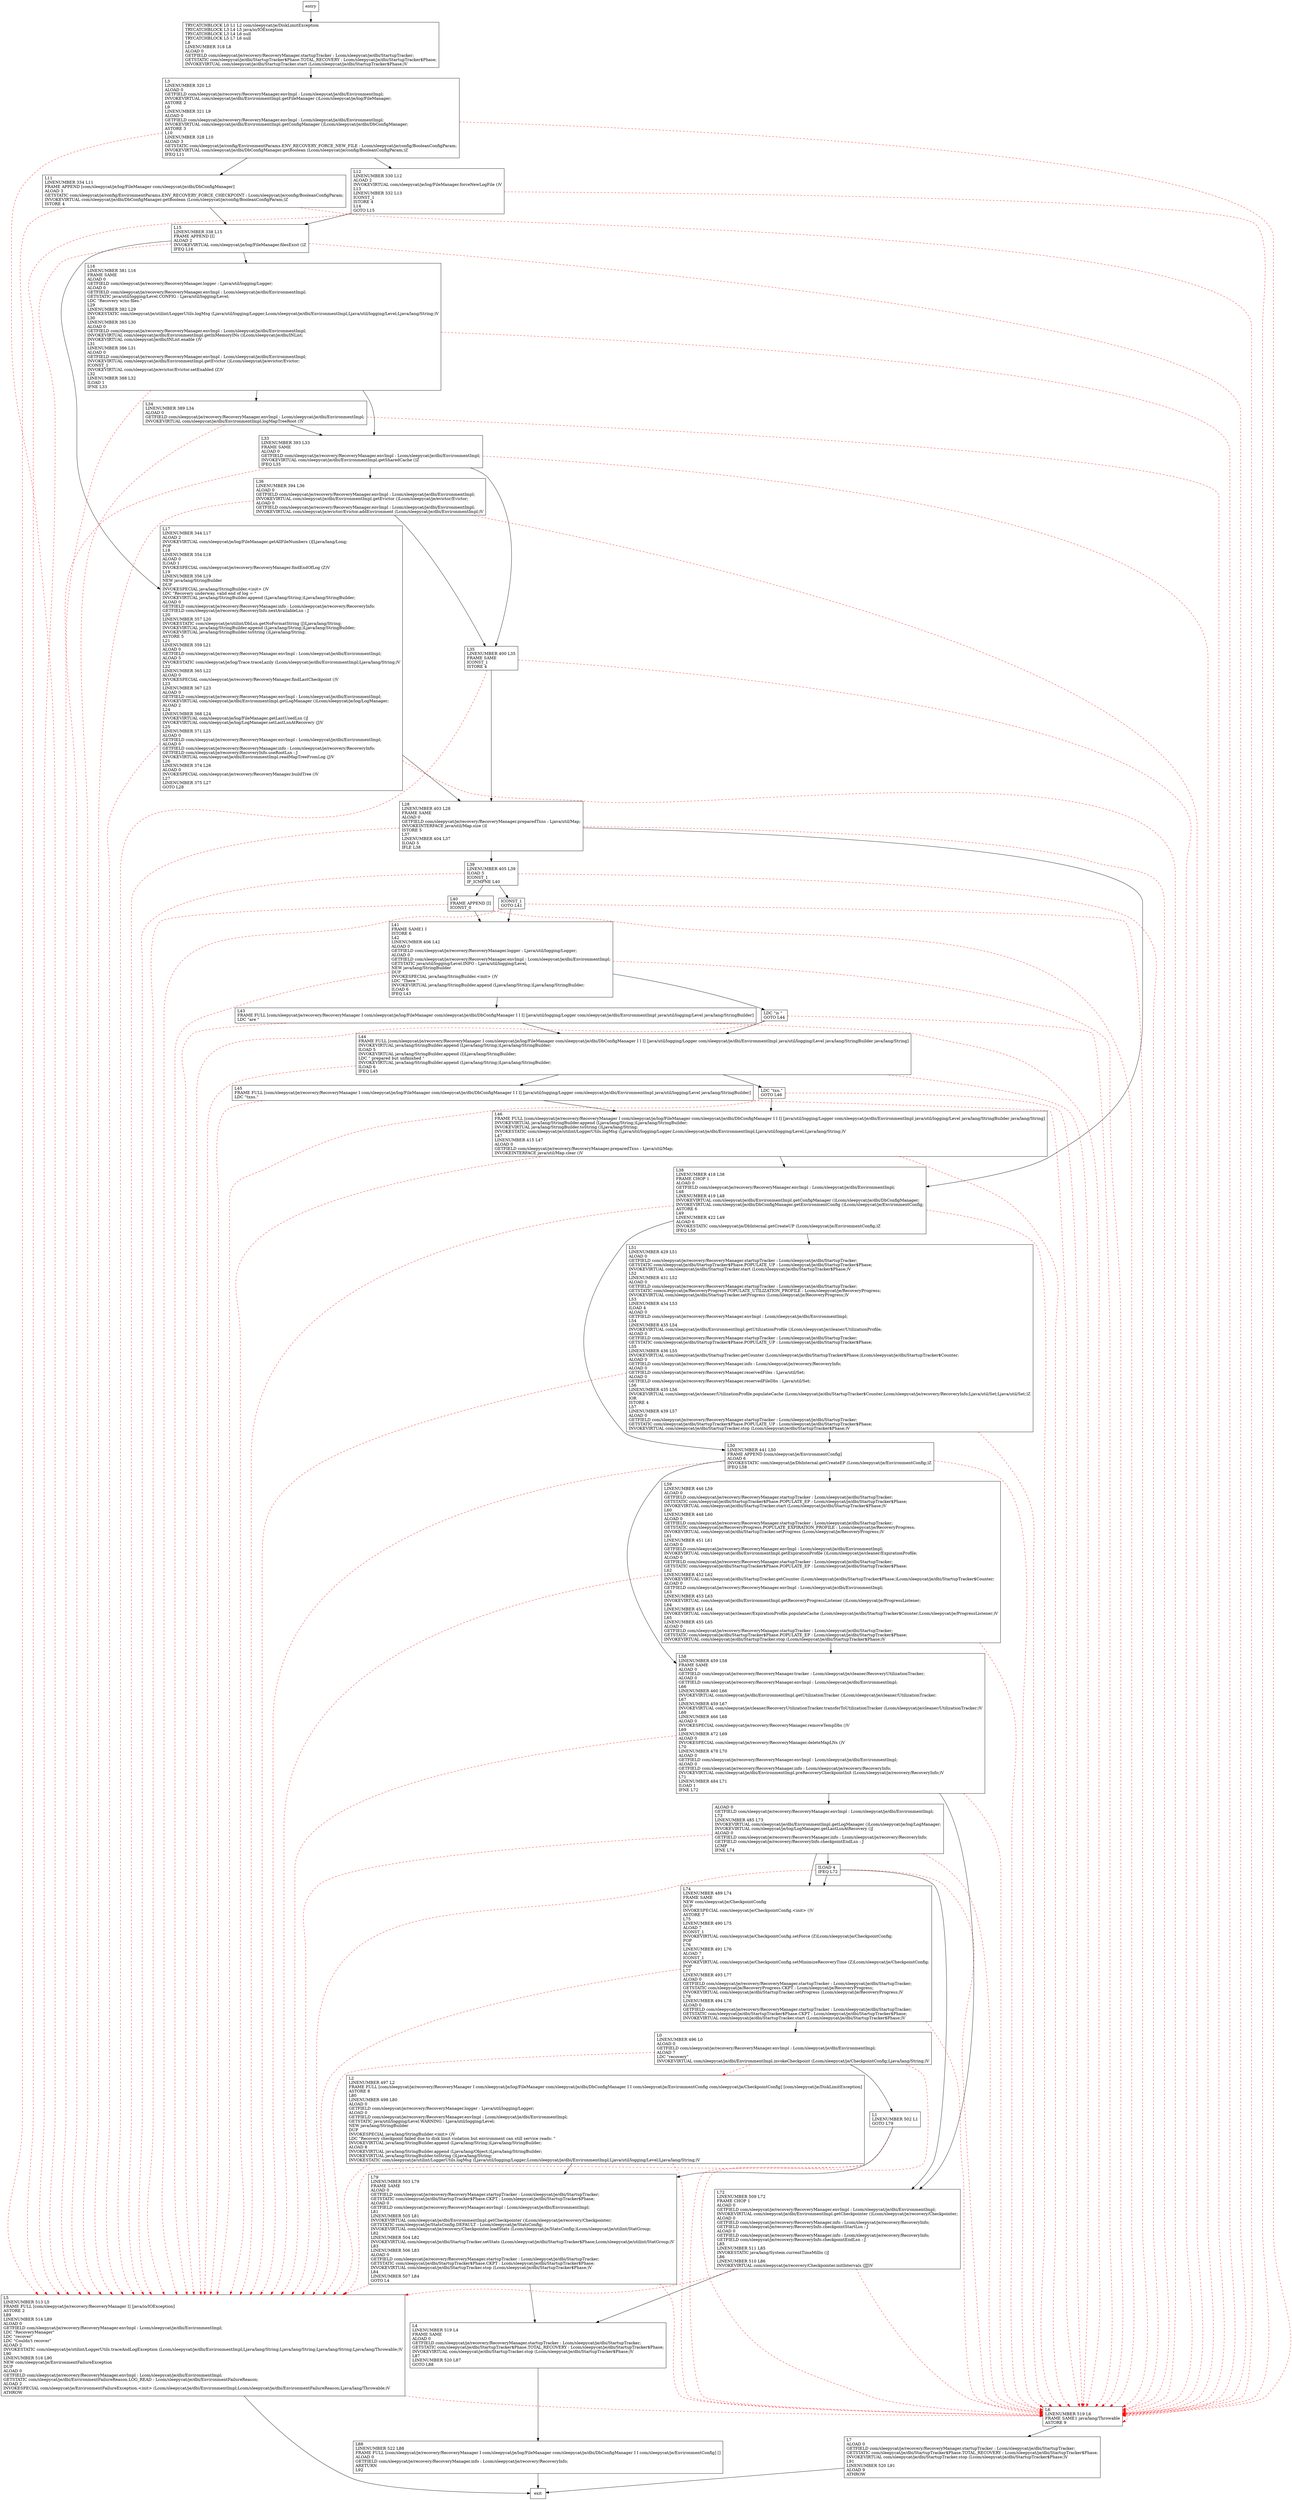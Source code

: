 digraph recover {
node [shape=record];
895067629 [label="L4\lLINENUMBER 519 L4\lFRAME SAME\lALOAD 0\lGETFIELD com/sleepycat/je/recovery/RecoveryManager.startupTracker : Lcom/sleepycat/je/dbi/StartupTracker;\lGETSTATIC com/sleepycat/je/dbi/StartupTracker$Phase.TOTAL_RECOVERY : Lcom/sleepycat/je/dbi/StartupTracker$Phase;\lINVOKEVIRTUAL com/sleepycat/je/dbi/StartupTracker.stop (Lcom/sleepycat/je/dbi/StartupTracker$Phase;)V\lL87\lLINENUMBER 520 L87\lGOTO L88\l"];
237822108 [label="L12\lLINENUMBER 330 L12\lALOAD 2\lINVOKEVIRTUAL com/sleepycat/je/log/FileManager.forceNewLogFile ()V\lL13\lLINENUMBER 332 L13\lICONST_1\lISTORE 4\lL14\lGOTO L15\l"];
680824177 [label="L34\lLINENUMBER 389 L34\lALOAD 0\lGETFIELD com/sleepycat/je/recovery/RecoveryManager.envImpl : Lcom/sleepycat/je/dbi/EnvironmentImpl;\lINVOKEVIRTUAL com/sleepycat/je/dbi/EnvironmentImpl.logMapTreeRoot ()V\l"];
1159506095 [label="L5\lLINENUMBER 513 L5\lFRAME FULL [com/sleepycat/je/recovery/RecoveryManager I] [java/io/IOException]\lASTORE 2\lL89\lLINENUMBER 514 L89\lALOAD 0\lGETFIELD com/sleepycat/je/recovery/RecoveryManager.envImpl : Lcom/sleepycat/je/dbi/EnvironmentImpl;\lLDC \"RecoveryManager\"\lLDC \"recover\"\lLDC \"Couldn't recover\"\lALOAD 2\lINVOKESTATIC com/sleepycat/je/utilint/LoggerUtils.traceAndLogException (Lcom/sleepycat/je/dbi/EnvironmentImpl;Ljava/lang/String;Ljava/lang/String;Ljava/lang/String;Ljava/lang/Throwable;)V\lL90\lLINENUMBER 516 L90\lNEW com/sleepycat/je/EnvironmentFailureException\lDUP\lALOAD 0\lGETFIELD com/sleepycat/je/recovery/RecoveryManager.envImpl : Lcom/sleepycat/je/dbi/EnvironmentImpl;\lGETSTATIC com/sleepycat/je/dbi/EnvironmentFailureReason.LOG_READ : Lcom/sleepycat/je/dbi/EnvironmentFailureReason;\lALOAD 2\lINVOKESPECIAL com/sleepycat/je/EnvironmentFailureException.\<init\> (Lcom/sleepycat/je/dbi/EnvironmentImpl;Lcom/sleepycat/je/dbi/EnvironmentFailureReason;Ljava/lang/Throwable;)V\lATHROW\l"];
846561129 [label="L88\lLINENUMBER 522 L88\lFRAME FULL [com/sleepycat/je/recovery/RecoveryManager I com/sleepycat/je/log/FileManager com/sleepycat/je/dbi/DbConfigManager I I com/sleepycat/je/EnvironmentConfig] []\lALOAD 0\lGETFIELD com/sleepycat/je/recovery/RecoveryManager.info : Lcom/sleepycat/je/recovery/RecoveryInfo;\lARETURN\lL92\l"];
1646946400 [label="LDC \"is \"\lGOTO L44\l"];
981566228 [label="L39\lLINENUMBER 405 L39\lILOAD 5\lICONST_1\lIF_ICMPNE L40\l"];
888956945 [label="ILOAD 4\lIFEQ L72\l"];
829831989 [label="L46\lFRAME FULL [com/sleepycat/je/recovery/RecoveryManager I com/sleepycat/je/log/FileManager com/sleepycat/je/dbi/DbConfigManager I I I] [java/util/logging/Logger com/sleepycat/je/dbi/EnvironmentImpl java/util/logging/Level java/lang/StringBuilder java/lang/String]\lINVOKEVIRTUAL java/lang/StringBuilder.append (Ljava/lang/String;)Ljava/lang/StringBuilder;\lINVOKEVIRTUAL java/lang/StringBuilder.toString ()Ljava/lang/String;\lINVOKESTATIC com/sleepycat/je/utilint/LoggerUtils.logMsg (Ljava/util/logging/Logger;Lcom/sleepycat/je/dbi/EnvironmentImpl;Ljava/util/logging/Level;Ljava/lang/String;)V\lL47\lLINENUMBER 415 L47\lALOAD 0\lGETFIELD com/sleepycat/je/recovery/RecoveryManager.preparedTxns : Ljava/util/Map;\lINVOKEINTERFACE java/util/Map.clear ()V\l"];
914429009 [label="L3\lLINENUMBER 320 L3\lALOAD 0\lGETFIELD com/sleepycat/je/recovery/RecoveryManager.envImpl : Lcom/sleepycat/je/dbi/EnvironmentImpl;\lINVOKEVIRTUAL com/sleepycat/je/dbi/EnvironmentImpl.getFileManager ()Lcom/sleepycat/je/log/FileManager;\lASTORE 2\lL9\lLINENUMBER 321 L9\lALOAD 0\lGETFIELD com/sleepycat/je/recovery/RecoveryManager.envImpl : Lcom/sleepycat/je/dbi/EnvironmentImpl;\lINVOKEVIRTUAL com/sleepycat/je/dbi/EnvironmentImpl.getConfigManager ()Lcom/sleepycat/je/dbi/DbConfigManager;\lASTORE 3\lL10\lLINENUMBER 328 L10\lALOAD 3\lGETSTATIC com/sleepycat/je/config/EnvironmentParams.ENV_RECOVERY_FORCE_NEW_FILE : Lcom/sleepycat/je/config/BooleanConfigParam;\lINVOKEVIRTUAL com/sleepycat/je/dbi/DbConfigManager.getBoolean (Lcom/sleepycat/je/config/BooleanConfigParam;)Z\lIFEQ L11\l"];
1642758594 [label="L45\lFRAME FULL [com/sleepycat/je/recovery/RecoveryManager I com/sleepycat/je/log/FileManager com/sleepycat/je/dbi/DbConfigManager I I I] [java/util/logging/Logger com/sleepycat/je/dbi/EnvironmentImpl java/util/logging/Level java/lang/StringBuilder]\lLDC \"txns.\"\l"];
323735589 [label="L44\lFRAME FULL [com/sleepycat/je/recovery/RecoveryManager I com/sleepycat/je/log/FileManager com/sleepycat/je/dbi/DbConfigManager I I I] [java/util/logging/Logger com/sleepycat/je/dbi/EnvironmentImpl java/util/logging/Level java/lang/StringBuilder java/lang/String]\lINVOKEVIRTUAL java/lang/StringBuilder.append (Ljava/lang/String;)Ljava/lang/StringBuilder;\lILOAD 5\lINVOKEVIRTUAL java/lang/StringBuilder.append (I)Ljava/lang/StringBuilder;\lLDC \" prepared but unfinished \"\lINVOKEVIRTUAL java/lang/StringBuilder.append (Ljava/lang/String;)Ljava/lang/StringBuilder;\lILOAD 6\lIFEQ L45\l"];
1457245650 [label="L7\lALOAD 0\lGETFIELD com/sleepycat/je/recovery/RecoveryManager.startupTracker : Lcom/sleepycat/je/dbi/StartupTracker;\lGETSTATIC com/sleepycat/je/dbi/StartupTracker$Phase.TOTAL_RECOVERY : Lcom/sleepycat/je/dbi/StartupTracker$Phase;\lINVOKEVIRTUAL com/sleepycat/je/dbi/StartupTracker.stop (Lcom/sleepycat/je/dbi/StartupTracker$Phase;)V\lL91\lLINENUMBER 520 L91\lALOAD 9\lATHROW\l"];
1489367436 [label="L16\lLINENUMBER 381 L16\lFRAME SAME\lALOAD 0\lGETFIELD com/sleepycat/je/recovery/RecoveryManager.logger : Ljava/util/logging/Logger;\lALOAD 0\lGETFIELD com/sleepycat/je/recovery/RecoveryManager.envImpl : Lcom/sleepycat/je/dbi/EnvironmentImpl;\lGETSTATIC java/util/logging/Level.CONFIG : Ljava/util/logging/Level;\lLDC \"Recovery w/no files.\"\lL29\lLINENUMBER 382 L29\lINVOKESTATIC com/sleepycat/je/utilint/LoggerUtils.logMsg (Ljava/util/logging/Logger;Lcom/sleepycat/je/dbi/EnvironmentImpl;Ljava/util/logging/Level;Ljava/lang/String;)V\lL30\lLINENUMBER 385 L30\lALOAD 0\lGETFIELD com/sleepycat/je/recovery/RecoveryManager.envImpl : Lcom/sleepycat/je/dbi/EnvironmentImpl;\lINVOKEVIRTUAL com/sleepycat/je/dbi/EnvironmentImpl.getInMemoryINs ()Lcom/sleepycat/je/dbi/INList;\lINVOKEVIRTUAL com/sleepycat/je/dbi/INList.enable ()V\lL31\lLINENUMBER 386 L31\lALOAD 0\lGETFIELD com/sleepycat/je/recovery/RecoveryManager.envImpl : Lcom/sleepycat/je/dbi/EnvironmentImpl;\lINVOKEVIRTUAL com/sleepycat/je/dbi/EnvironmentImpl.getEvictor ()Lcom/sleepycat/je/evictor/Evictor;\lICONST_1\lINVOKEVIRTUAL com/sleepycat/je/evictor/Evictor.setEnabled (Z)V\lL32\lLINENUMBER 388 L32\lILOAD 1\lIFNE L33\l"];
992500817 [label="ICONST_1\lGOTO L41\l"];
569470234 [label="L36\lLINENUMBER 394 L36\lALOAD 0\lGETFIELD com/sleepycat/je/recovery/RecoveryManager.envImpl : Lcom/sleepycat/je/dbi/EnvironmentImpl;\lINVOKEVIRTUAL com/sleepycat/je/dbi/EnvironmentImpl.getEvictor ()Lcom/sleepycat/je/evictor/Evictor;\lALOAD 0\lGETFIELD com/sleepycat/je/recovery/RecoveryManager.envImpl : Lcom/sleepycat/je/dbi/EnvironmentImpl;\lINVOKEVIRTUAL com/sleepycat/je/evictor/Evictor.addEnvironment (Lcom/sleepycat/je/dbi/EnvironmentImpl;)V\l"];
218168359 [label="L58\lLINENUMBER 459 L58\lFRAME SAME\lALOAD 0\lGETFIELD com/sleepycat/je/recovery/RecoveryManager.tracker : Lcom/sleepycat/je/cleaner/RecoveryUtilizationTracker;\lALOAD 0\lGETFIELD com/sleepycat/je/recovery/RecoveryManager.envImpl : Lcom/sleepycat/je/dbi/EnvironmentImpl;\lL66\lLINENUMBER 460 L66\lINVOKEVIRTUAL com/sleepycat/je/dbi/EnvironmentImpl.getUtilizationTracker ()Lcom/sleepycat/je/cleaner/UtilizationTracker;\lL67\lLINENUMBER 459 L67\lINVOKEVIRTUAL com/sleepycat/je/cleaner/RecoveryUtilizationTracker.transferToUtilizationTracker (Lcom/sleepycat/je/cleaner/UtilizationTracker;)V\lL68\lLINENUMBER 466 L68\lALOAD 0\lINVOKESPECIAL com/sleepycat/je/recovery/RecoveryManager.removeTempDbs ()V\lL69\lLINENUMBER 472 L69\lALOAD 0\lINVOKESPECIAL com/sleepycat/je/recovery/RecoveryManager.deleteMapLNs ()V\lL70\lLINENUMBER 478 L70\lALOAD 0\lGETFIELD com/sleepycat/je/recovery/RecoveryManager.envImpl : Lcom/sleepycat/je/dbi/EnvironmentImpl;\lALOAD 0\lGETFIELD com/sleepycat/je/recovery/RecoveryManager.info : Lcom/sleepycat/je/recovery/RecoveryInfo;\lINVOKEVIRTUAL com/sleepycat/je/dbi/EnvironmentImpl.preRecoveryCheckpointInit (Lcom/sleepycat/je/recovery/RecoveryInfo;)V\lL71\lLINENUMBER 484 L71\lILOAD 1\lIFNE L72\l"];
682455778 [label="L41\lFRAME SAME1 I\lISTORE 6\lL42\lLINENUMBER 406 L42\lALOAD 0\lGETFIELD com/sleepycat/je/recovery/RecoveryManager.logger : Ljava/util/logging/Logger;\lALOAD 0\lGETFIELD com/sleepycat/je/recovery/RecoveryManager.envImpl : Lcom/sleepycat/je/dbi/EnvironmentImpl;\lGETSTATIC java/util/logging/Level.INFO : Ljava/util/logging/Level;\lNEW java/lang/StringBuilder\lDUP\lINVOKESPECIAL java/lang/StringBuilder.\<init\> ()V\lLDC \"There \"\lINVOKEVIRTUAL java/lang/StringBuilder.append (Ljava/lang/String;)Ljava/lang/StringBuilder;\lILOAD 6\lIFEQ L43\l"];
1567914559 [label="L17\lLINENUMBER 344 L17\lALOAD 2\lINVOKEVIRTUAL com/sleepycat/je/log/FileManager.getAllFileNumbers ()[Ljava/lang/Long;\lPOP\lL18\lLINENUMBER 354 L18\lALOAD 0\lILOAD 1\lINVOKESPECIAL com/sleepycat/je/recovery/RecoveryManager.findEndOfLog (Z)V\lL19\lLINENUMBER 356 L19\lNEW java/lang/StringBuilder\lDUP\lINVOKESPECIAL java/lang/StringBuilder.\<init\> ()V\lLDC \"Recovery underway, valid end of log = \"\lINVOKEVIRTUAL java/lang/StringBuilder.append (Ljava/lang/String;)Ljava/lang/StringBuilder;\lALOAD 0\lGETFIELD com/sleepycat/je/recovery/RecoveryManager.info : Lcom/sleepycat/je/recovery/RecoveryInfo;\lGETFIELD com/sleepycat/je/recovery/RecoveryInfo.nextAvailableLsn : J\lL20\lLINENUMBER 357 L20\lINVOKESTATIC com/sleepycat/je/utilint/DbLsn.getNoFormatString (J)Ljava/lang/String;\lINVOKEVIRTUAL java/lang/StringBuilder.append (Ljava/lang/String;)Ljava/lang/StringBuilder;\lINVOKEVIRTUAL java/lang/StringBuilder.toString ()Ljava/lang/String;\lASTORE 5\lL21\lLINENUMBER 359 L21\lALOAD 0\lGETFIELD com/sleepycat/je/recovery/RecoveryManager.envImpl : Lcom/sleepycat/je/dbi/EnvironmentImpl;\lALOAD 5\lINVOKESTATIC com/sleepycat/je/log/Trace.traceLazily (Lcom/sleepycat/je/dbi/EnvironmentImpl;Ljava/lang/String;)V\lL22\lLINENUMBER 365 L22\lALOAD 0\lINVOKESPECIAL com/sleepycat/je/recovery/RecoveryManager.findLastCheckpoint ()V\lL23\lLINENUMBER 367 L23\lALOAD 0\lGETFIELD com/sleepycat/je/recovery/RecoveryManager.envImpl : Lcom/sleepycat/je/dbi/EnvironmentImpl;\lINVOKEVIRTUAL com/sleepycat/je/dbi/EnvironmentImpl.getLogManager ()Lcom/sleepycat/je/log/LogManager;\lALOAD 2\lL24\lLINENUMBER 368 L24\lINVOKEVIRTUAL com/sleepycat/je/log/FileManager.getLastUsedLsn ()J\lINVOKEVIRTUAL com/sleepycat/je/log/LogManager.setLastLsnAtRecovery (J)V\lL25\lLINENUMBER 371 L25\lALOAD 0\lGETFIELD com/sleepycat/je/recovery/RecoveryManager.envImpl : Lcom/sleepycat/je/dbi/EnvironmentImpl;\lALOAD 0\lGETFIELD com/sleepycat/je/recovery/RecoveryManager.info : Lcom/sleepycat/je/recovery/RecoveryInfo;\lGETFIELD com/sleepycat/je/recovery/RecoveryInfo.useRootLsn : J\lINVOKEVIRTUAL com/sleepycat/je/dbi/EnvironmentImpl.readMapTreeFromLog (J)V\lL26\lLINENUMBER 374 L26\lALOAD 0\lINVOKESPECIAL com/sleepycat/je/recovery/RecoveryManager.buildTree ()V\lL27\lLINENUMBER 375 L27\lGOTO L28\l"];
1488677888 [label="L0\lLINENUMBER 496 L0\lALOAD 0\lGETFIELD com/sleepycat/je/recovery/RecoveryManager.envImpl : Lcom/sleepycat/je/dbi/EnvironmentImpl;\lALOAD 7\lLDC \"recovery\"\lINVOKEVIRTUAL com/sleepycat/je/dbi/EnvironmentImpl.invokeCheckpoint (Lcom/sleepycat/je/CheckpointConfig;Ljava/lang/String;)V\l"];
295402181 [label="L38\lLINENUMBER 418 L38\lFRAME CHOP 1\lALOAD 0\lGETFIELD com/sleepycat/je/recovery/RecoveryManager.envImpl : Lcom/sleepycat/je/dbi/EnvironmentImpl;\lL48\lLINENUMBER 419 L48\lINVOKEVIRTUAL com/sleepycat/je/dbi/EnvironmentImpl.getConfigManager ()Lcom/sleepycat/je/dbi/DbConfigManager;\lINVOKEVIRTUAL com/sleepycat/je/dbi/DbConfigManager.getEnvironmentConfig ()Lcom/sleepycat/je/EnvironmentConfig;\lASTORE 6\lL49\lLINENUMBER 422 L49\lALOAD 6\lINVOKESTATIC com/sleepycat/je/DbInternal.getCreateUP (Lcom/sleepycat/je/EnvironmentConfig;)Z\lIFEQ L50\l"];
1345489612 [label="LDC \"txn.\"\lGOTO L46\l"];
777354281 [label="L11\lLINENUMBER 334 L11\lFRAME APPEND [com/sleepycat/je/log/FileManager com/sleepycat/je/dbi/DbConfigManager]\lALOAD 3\lGETSTATIC com/sleepycat/je/config/EnvironmentParams.ENV_RECOVERY_FORCE_CHECKPOINT : Lcom/sleepycat/je/config/BooleanConfigParam;\lINVOKEVIRTUAL com/sleepycat/je/dbi/DbConfigManager.getBoolean (Lcom/sleepycat/je/config/BooleanConfigParam;)Z\lISTORE 4\l"];
1456451550 [label="L33\lLINENUMBER 393 L33\lFRAME SAME\lALOAD 0\lGETFIELD com/sleepycat/je/recovery/RecoveryManager.envImpl : Lcom/sleepycat/je/dbi/EnvironmentImpl;\lINVOKEVIRTUAL com/sleepycat/je/dbi/EnvironmentImpl.getSharedCache ()Z\lIFEQ L35\l"];
229626145 [label="L59\lLINENUMBER 446 L59\lALOAD 0\lGETFIELD com/sleepycat/je/recovery/RecoveryManager.startupTracker : Lcom/sleepycat/je/dbi/StartupTracker;\lGETSTATIC com/sleepycat/je/dbi/StartupTracker$Phase.POPULATE_EP : Lcom/sleepycat/je/dbi/StartupTracker$Phase;\lINVOKEVIRTUAL com/sleepycat/je/dbi/StartupTracker.start (Lcom/sleepycat/je/dbi/StartupTracker$Phase;)V\lL60\lLINENUMBER 448 L60\lALOAD 0\lGETFIELD com/sleepycat/je/recovery/RecoveryManager.startupTracker : Lcom/sleepycat/je/dbi/StartupTracker;\lGETSTATIC com/sleepycat/je/RecoveryProgress.POPULATE_EXPIRATION_PROFILE : Lcom/sleepycat/je/RecoveryProgress;\lINVOKEVIRTUAL com/sleepycat/je/dbi/StartupTracker.setProgress (Lcom/sleepycat/je/RecoveryProgress;)V\lL61\lLINENUMBER 451 L61\lALOAD 0\lGETFIELD com/sleepycat/je/recovery/RecoveryManager.envImpl : Lcom/sleepycat/je/dbi/EnvironmentImpl;\lINVOKEVIRTUAL com/sleepycat/je/dbi/EnvironmentImpl.getExpirationProfile ()Lcom/sleepycat/je/cleaner/ExpirationProfile;\lALOAD 0\lGETFIELD com/sleepycat/je/recovery/RecoveryManager.startupTracker : Lcom/sleepycat/je/dbi/StartupTracker;\lGETSTATIC com/sleepycat/je/dbi/StartupTracker$Phase.POPULATE_EP : Lcom/sleepycat/je/dbi/StartupTracker$Phase;\lL62\lLINENUMBER 452 L62\lINVOKEVIRTUAL com/sleepycat/je/dbi/StartupTracker.getCounter (Lcom/sleepycat/je/dbi/StartupTracker$Phase;)Lcom/sleepycat/je/dbi/StartupTracker$Counter;\lALOAD 0\lGETFIELD com/sleepycat/je/recovery/RecoveryManager.envImpl : Lcom/sleepycat/je/dbi/EnvironmentImpl;\lL63\lLINENUMBER 453 L63\lINVOKEVIRTUAL com/sleepycat/je/dbi/EnvironmentImpl.getRecoveryProgressListener ()Lcom/sleepycat/je/ProgressListener;\lL64\lLINENUMBER 451 L64\lINVOKEVIRTUAL com/sleepycat/je/cleaner/ExpirationProfile.populateCache (Lcom/sleepycat/je/dbi/StartupTracker$Counter;Lcom/sleepycat/je/ProgressListener;)V\lL65\lLINENUMBER 455 L65\lALOAD 0\lGETFIELD com/sleepycat/je/recovery/RecoveryManager.startupTracker : Lcom/sleepycat/je/dbi/StartupTracker;\lGETSTATIC com/sleepycat/je/dbi/StartupTracker$Phase.POPULATE_EP : Lcom/sleepycat/je/dbi/StartupTracker$Phase;\lINVOKEVIRTUAL com/sleepycat/je/dbi/StartupTracker.stop (Lcom/sleepycat/je/dbi/StartupTracker$Phase;)V\l"];
1757839111 [label="L6\lLINENUMBER 519 L6\lFRAME SAME1 java/lang/Throwable\lASTORE 9\l"];
2096177094 [label="L51\lLINENUMBER 429 L51\lALOAD 0\lGETFIELD com/sleepycat/je/recovery/RecoveryManager.startupTracker : Lcom/sleepycat/je/dbi/StartupTracker;\lGETSTATIC com/sleepycat/je/dbi/StartupTracker$Phase.POPULATE_UP : Lcom/sleepycat/je/dbi/StartupTracker$Phase;\lINVOKEVIRTUAL com/sleepycat/je/dbi/StartupTracker.start (Lcom/sleepycat/je/dbi/StartupTracker$Phase;)V\lL52\lLINENUMBER 431 L52\lALOAD 0\lGETFIELD com/sleepycat/je/recovery/RecoveryManager.startupTracker : Lcom/sleepycat/je/dbi/StartupTracker;\lGETSTATIC com/sleepycat/je/RecoveryProgress.POPULATE_UTILIZATION_PROFILE : Lcom/sleepycat/je/RecoveryProgress;\lINVOKEVIRTUAL com/sleepycat/je/dbi/StartupTracker.setProgress (Lcom/sleepycat/je/RecoveryProgress;)V\lL53\lLINENUMBER 434 L53\lILOAD 4\lALOAD 0\lGETFIELD com/sleepycat/je/recovery/RecoveryManager.envImpl : Lcom/sleepycat/je/dbi/EnvironmentImpl;\lL54\lLINENUMBER 435 L54\lINVOKEVIRTUAL com/sleepycat/je/dbi/EnvironmentImpl.getUtilizationProfile ()Lcom/sleepycat/je/cleaner/UtilizationProfile;\lALOAD 0\lGETFIELD com/sleepycat/je/recovery/RecoveryManager.startupTracker : Lcom/sleepycat/je/dbi/StartupTracker;\lGETSTATIC com/sleepycat/je/dbi/StartupTracker$Phase.POPULATE_UP : Lcom/sleepycat/je/dbi/StartupTracker$Phase;\lL55\lLINENUMBER 436 L55\lINVOKEVIRTUAL com/sleepycat/je/dbi/StartupTracker.getCounter (Lcom/sleepycat/je/dbi/StartupTracker$Phase;)Lcom/sleepycat/je/dbi/StartupTracker$Counter;\lALOAD 0\lGETFIELD com/sleepycat/je/recovery/RecoveryManager.info : Lcom/sleepycat/je/recovery/RecoveryInfo;\lALOAD 0\lGETFIELD com/sleepycat/je/recovery/RecoveryManager.reservedFiles : Ljava/util/Set;\lALOAD 0\lGETFIELD com/sleepycat/je/recovery/RecoveryManager.reservedFileDbs : Ljava/util/Set;\lL56\lLINENUMBER 435 L56\lINVOKEVIRTUAL com/sleepycat/je/cleaner/UtilizationProfile.populateCache (Lcom/sleepycat/je/dbi/StartupTracker$Counter;Lcom/sleepycat/je/recovery/RecoveryInfo;Ljava/util/Set;Ljava/util/Set;)Z\lIOR\lISTORE 4\lL57\lLINENUMBER 439 L57\lALOAD 0\lGETFIELD com/sleepycat/je/recovery/RecoveryManager.startupTracker : Lcom/sleepycat/je/dbi/StartupTracker;\lGETSTATIC com/sleepycat/je/dbi/StartupTracker$Phase.POPULATE_UP : Lcom/sleepycat/je/dbi/StartupTracker$Phase;\lINVOKEVIRTUAL com/sleepycat/je/dbi/StartupTracker.stop (Lcom/sleepycat/je/dbi/StartupTracker$Phase;)V\l"];
1014112435 [label="L2\lLINENUMBER 497 L2\lFRAME FULL [com/sleepycat/je/recovery/RecoveryManager I com/sleepycat/je/log/FileManager com/sleepycat/je/dbi/DbConfigManager I I com/sleepycat/je/EnvironmentConfig com/sleepycat/je/CheckpointConfig] [com/sleepycat/je/DiskLimitException]\lASTORE 8\lL80\lLINENUMBER 498 L80\lALOAD 0\lGETFIELD com/sleepycat/je/recovery/RecoveryManager.logger : Ljava/util/logging/Logger;\lALOAD 0\lGETFIELD com/sleepycat/je/recovery/RecoveryManager.envImpl : Lcom/sleepycat/je/dbi/EnvironmentImpl;\lGETSTATIC java/util/logging/Level.WARNING : Ljava/util/logging/Level;\lNEW java/lang/StringBuilder\lDUP\lINVOKESPECIAL java/lang/StringBuilder.\<init\> ()V\lLDC \"Recovery checkpoint failed due to disk limit violation but environment can still service reads: \"\lINVOKEVIRTUAL java/lang/StringBuilder.append (Ljava/lang/String;)Ljava/lang/StringBuilder;\lALOAD 8\lINVOKEVIRTUAL java/lang/StringBuilder.append (Ljava/lang/Object;)Ljava/lang/StringBuilder;\lINVOKEVIRTUAL java/lang/StringBuilder.toString ()Ljava/lang/String;\lINVOKESTATIC com/sleepycat/je/utilint/LoggerUtils.logMsg (Ljava/util/logging/Logger;Lcom/sleepycat/je/dbi/EnvironmentImpl;Ljava/util/logging/Level;Ljava/lang/String;)V\l"];
944868990 [label="L50\lLINENUMBER 441 L50\lFRAME APPEND [com/sleepycat/je/EnvironmentConfig]\lALOAD 6\lINVOKESTATIC com/sleepycat/je/DbInternal.getCreateEP (Lcom/sleepycat/je/EnvironmentConfig;)Z\lIFEQ L58\l"];
1430882329 [label="L15\lLINENUMBER 338 L15\lFRAME APPEND [I]\lALOAD 2\lINVOKEVIRTUAL com/sleepycat/je/log/FileManager.filesExist ()Z\lIFEQ L16\l"];
1831664294 [label="TRYCATCHBLOCK L0 L1 L2 com/sleepycat/je/DiskLimitException\lTRYCATCHBLOCK L3 L4 L5 java/io/IOException\lTRYCATCHBLOCK L3 L4 L6 null\lTRYCATCHBLOCK L5 L7 L6 null\lL8\lLINENUMBER 318 L8\lALOAD 0\lGETFIELD com/sleepycat/je/recovery/RecoveryManager.startupTracker : Lcom/sleepycat/je/dbi/StartupTracker;\lGETSTATIC com/sleepycat/je/dbi/StartupTracker$Phase.TOTAL_RECOVERY : Lcom/sleepycat/je/dbi/StartupTracker$Phase;\lINVOKEVIRTUAL com/sleepycat/je/dbi/StartupTracker.start (Lcom/sleepycat/je/dbi/StartupTracker$Phase;)V\l"];
1296212807 [label="L72\lLINENUMBER 509 L72\lFRAME CHOP 1\lALOAD 0\lGETFIELD com/sleepycat/je/recovery/RecoveryManager.envImpl : Lcom/sleepycat/je/dbi/EnvironmentImpl;\lINVOKEVIRTUAL com/sleepycat/je/dbi/EnvironmentImpl.getCheckpointer ()Lcom/sleepycat/je/recovery/Checkpointer;\lALOAD 0\lGETFIELD com/sleepycat/je/recovery/RecoveryManager.info : Lcom/sleepycat/je/recovery/RecoveryInfo;\lGETFIELD com/sleepycat/je/recovery/RecoveryInfo.checkpointStartLsn : J\lALOAD 0\lGETFIELD com/sleepycat/je/recovery/RecoveryManager.info : Lcom/sleepycat/je/recovery/RecoveryInfo;\lGETFIELD com/sleepycat/je/recovery/RecoveryInfo.checkpointEndLsn : J\lL85\lLINENUMBER 511 L85\lINVOKESTATIC java/lang/System.currentTimeMillis ()J\lL86\lLINENUMBER 510 L86\lINVOKEVIRTUAL com/sleepycat/je/recovery/Checkpointer.initIntervals (JJJ)V\l"];
2043994237 [label="ALOAD 0\lGETFIELD com/sleepycat/je/recovery/RecoveryManager.envImpl : Lcom/sleepycat/je/dbi/EnvironmentImpl;\lL73\lLINENUMBER 485 L73\lINVOKEVIRTUAL com/sleepycat/je/dbi/EnvironmentImpl.getLogManager ()Lcom/sleepycat/je/log/LogManager;\lINVOKEVIRTUAL com/sleepycat/je/log/LogManager.getLastLsnAtRecovery ()J\lALOAD 0\lGETFIELD com/sleepycat/je/recovery/RecoveryManager.info : Lcom/sleepycat/je/recovery/RecoveryInfo;\lGETFIELD com/sleepycat/je/recovery/RecoveryInfo.checkpointEndLsn : J\lLCMP\lIFNE L74\l"];
1216808535 [label="L1\lLINENUMBER 502 L1\lGOTO L79\l"];
822399496 [label="L28\lLINENUMBER 403 L28\lFRAME SAME\lALOAD 0\lGETFIELD com/sleepycat/je/recovery/RecoveryManager.preparedTxns : Ljava/util/Map;\lINVOKEINTERFACE java/util/Map.size ()I\lISTORE 5\lL37\lLINENUMBER 404 L37\lILOAD 5\lIFLE L38\l"];
463039136 [label="L43\lFRAME FULL [com/sleepycat/je/recovery/RecoveryManager I com/sleepycat/je/log/FileManager com/sleepycat/je/dbi/DbConfigManager I I I] [java/util/logging/Logger com/sleepycat/je/dbi/EnvironmentImpl java/util/logging/Level java/lang/StringBuilder]\lLDC \"are \"\l"];
1786098171 [label="L79\lLINENUMBER 503 L79\lFRAME SAME\lALOAD 0\lGETFIELD com/sleepycat/je/recovery/RecoveryManager.startupTracker : Lcom/sleepycat/je/dbi/StartupTracker;\lGETSTATIC com/sleepycat/je/dbi/StartupTracker$Phase.CKPT : Lcom/sleepycat/je/dbi/StartupTracker$Phase;\lALOAD 0\lGETFIELD com/sleepycat/je/recovery/RecoveryManager.envImpl : Lcom/sleepycat/je/dbi/EnvironmentImpl;\lL81\lLINENUMBER 505 L81\lINVOKEVIRTUAL com/sleepycat/je/dbi/EnvironmentImpl.getCheckpointer ()Lcom/sleepycat/je/recovery/Checkpointer;\lGETSTATIC com/sleepycat/je/StatsConfig.DEFAULT : Lcom/sleepycat/je/StatsConfig;\lINVOKEVIRTUAL com/sleepycat/je/recovery/Checkpointer.loadStats (Lcom/sleepycat/je/StatsConfig;)Lcom/sleepycat/je/utilint/StatGroup;\lL82\lLINENUMBER 504 L82\lINVOKEVIRTUAL com/sleepycat/je/dbi/StartupTracker.setStats (Lcom/sleepycat/je/dbi/StartupTracker$Phase;Lcom/sleepycat/je/utilint/StatGroup;)V\lL83\lLINENUMBER 506 L83\lALOAD 0\lGETFIELD com/sleepycat/je/recovery/RecoveryManager.startupTracker : Lcom/sleepycat/je/dbi/StartupTracker;\lGETSTATIC com/sleepycat/je/dbi/StartupTracker$Phase.CKPT : Lcom/sleepycat/je/dbi/StartupTracker$Phase;\lINVOKEVIRTUAL com/sleepycat/je/dbi/StartupTracker.stop (Lcom/sleepycat/je/dbi/StartupTracker$Phase;)V\lL84\lLINENUMBER 507 L84\lGOTO L4\l"];
921862078 [label="L35\lLINENUMBER 400 L35\lFRAME SAME\lICONST_1\lISTORE 4\l"];
511892229 [label="L40\lFRAME APPEND [I]\lICONST_0\l"];
1193905932 [label="L74\lLINENUMBER 489 L74\lFRAME SAME\lNEW com/sleepycat/je/CheckpointConfig\lDUP\lINVOKESPECIAL com/sleepycat/je/CheckpointConfig.\<init\> ()V\lASTORE 7\lL75\lLINENUMBER 490 L75\lALOAD 7\lICONST_1\lINVOKEVIRTUAL com/sleepycat/je/CheckpointConfig.setForce (Z)Lcom/sleepycat/je/CheckpointConfig;\lPOP\lL76\lLINENUMBER 491 L76\lALOAD 7\lICONST_1\lINVOKEVIRTUAL com/sleepycat/je/CheckpointConfig.setMinimizeRecoveryTime (Z)Lcom/sleepycat/je/CheckpointConfig;\lPOP\lL77\lLINENUMBER 493 L77\lALOAD 0\lGETFIELD com/sleepycat/je/recovery/RecoveryManager.startupTracker : Lcom/sleepycat/je/dbi/StartupTracker;\lGETSTATIC com/sleepycat/je/RecoveryProgress.CKPT : Lcom/sleepycat/je/RecoveryProgress;\lINVOKEVIRTUAL com/sleepycat/je/dbi/StartupTracker.setProgress (Lcom/sleepycat/je/RecoveryProgress;)V\lL78\lLINENUMBER 494 L78\lALOAD 0\lGETFIELD com/sleepycat/je/recovery/RecoveryManager.startupTracker : Lcom/sleepycat/je/dbi/StartupTracker;\lGETSTATIC com/sleepycat/je/dbi/StartupTracker$Phase.CKPT : Lcom/sleepycat/je/dbi/StartupTracker$Phase;\lINVOKEVIRTUAL com/sleepycat/je/dbi/StartupTracker.start (Lcom/sleepycat/je/dbi/StartupTracker$Phase;)V\l"];
entry;
exit;
895067629 -> 846561129
237822108 -> 1430882329
237822108 -> 1159506095 [style=dashed, color=red]
237822108 -> 1757839111 [style=dashed, color=red]
680824177 -> 1159506095 [style=dashed, color=red]
680824177 -> 1456451550
680824177 -> 1757839111 [style=dashed, color=red]
1159506095 -> exit
1159506095 -> 1757839111 [style=dashed, color=red]
846561129 -> exit
1646946400 -> 1159506095 [style=dashed, color=red]
1646946400 -> 1757839111 [style=dashed, color=red]
1646946400 -> 323735589
981566228 -> 1159506095 [style=dashed, color=red]
981566228 -> 992500817
981566228 -> 1757839111 [style=dashed, color=red]
981566228 -> 511892229
888956945 -> 1159506095 [style=dashed, color=red]
888956945 -> 1296212807
888956945 -> 1757839111 [style=dashed, color=red]
888956945 -> 1193905932
829831989 -> 295402181
829831989 -> 1159506095 [style=dashed, color=red]
829831989 -> 1757839111 [style=dashed, color=red]
914429009 -> 237822108
914429009 -> 1159506095 [style=dashed, color=red]
914429009 -> 777354281
914429009 -> 1757839111 [style=dashed, color=red]
1642758594 -> 1159506095 [style=dashed, color=red]
1642758594 -> 829831989
1642758594 -> 1757839111 [style=dashed, color=red]
323735589 -> 1345489612
323735589 -> 1159506095 [style=dashed, color=red]
323735589 -> 1642758594
323735589 -> 1757839111 [style=dashed, color=red]
1457245650 -> exit
1489367436 -> 680824177
1489367436 -> 1159506095 [style=dashed, color=red]
1489367436 -> 1456451550
1489367436 -> 1757839111 [style=dashed, color=red]
992500817 -> 1159506095 [style=dashed, color=red]
992500817 -> 1757839111 [style=dashed, color=red]
992500817 -> 682455778
569470234 -> 1159506095 [style=dashed, color=red]
569470234 -> 1757839111 [style=dashed, color=red]
569470234 -> 921862078
218168359 -> 1159506095 [style=dashed, color=red]
218168359 -> 1296212807
218168359 -> 2043994237
218168359 -> 1757839111 [style=dashed, color=red]
682455778 -> 1159506095 [style=dashed, color=red]
682455778 -> 1646946400
682455778 -> 463039136
682455778 -> 1757839111 [style=dashed, color=red]
1567914559 -> 1159506095 [style=dashed, color=red]
1567914559 -> 822399496
1567914559 -> 1757839111 [style=dashed, color=red]
1488677888 -> 1159506095 [style=dashed, color=red]
1488677888 -> 1216808535
1488677888 -> 1757839111 [style=dashed, color=red]
1488677888 -> 1014112435 [style=dashed, color=red]
295402181 -> 1159506095 [style=dashed, color=red]
295402181 -> 2096177094
295402181 -> 1757839111 [style=dashed, color=red]
295402181 -> 944868990
1345489612 -> 1159506095 [style=dashed, color=red]
1345489612 -> 829831989
1345489612 -> 1757839111 [style=dashed, color=red]
777354281 -> 1430882329
777354281 -> 1159506095 [style=dashed, color=red]
777354281 -> 1757839111 [style=dashed, color=red]
1456451550 -> 1159506095 [style=dashed, color=red]
1456451550 -> 569470234
1456451550 -> 1757839111 [style=dashed, color=red]
1456451550 -> 921862078
229626145 -> 1159506095 [style=dashed, color=red]
229626145 -> 218168359
229626145 -> 1757839111 [style=dashed, color=red]
1757839111 -> 1457245650
1757839111 -> 1757839111 [style=dashed, color=red]
2096177094 -> 1159506095 [style=dashed, color=red]
2096177094 -> 1757839111 [style=dashed, color=red]
2096177094 -> 944868990
1014112435 -> 1159506095 [style=dashed, color=red]
1014112435 -> 1786098171
1014112435 -> 1757839111 [style=dashed, color=red]
944868990 -> 1159506095 [style=dashed, color=red]
944868990 -> 218168359
944868990 -> 229626145
944868990 -> 1757839111 [style=dashed, color=red]
1430882329 -> 1159506095 [style=dashed, color=red]
1430882329 -> 1489367436
1430882329 -> 1757839111 [style=dashed, color=red]
1430882329 -> 1567914559
entry -> 1831664294
1831664294 -> 914429009
1296212807 -> 895067629
1296212807 -> 1159506095 [style=dashed, color=red]
1296212807 -> 1757839111 [style=dashed, color=red]
2043994237 -> 1159506095 [style=dashed, color=red]
2043994237 -> 888956945
2043994237 -> 1757839111 [style=dashed, color=red]
2043994237 -> 1193905932
1216808535 -> 1159506095 [style=dashed, color=red]
1216808535 -> 1786098171
1216808535 -> 1757839111 [style=dashed, color=red]
822399496 -> 295402181
822399496 -> 1159506095 [style=dashed, color=red]
822399496 -> 981566228
822399496 -> 1757839111 [style=dashed, color=red]
463039136 -> 1159506095 [style=dashed, color=red]
463039136 -> 1757839111 [style=dashed, color=red]
463039136 -> 323735589
1786098171 -> 895067629
1786098171 -> 1159506095 [style=dashed, color=red]
1786098171 -> 1757839111 [style=dashed, color=red]
921862078 -> 1159506095 [style=dashed, color=red]
921862078 -> 822399496
921862078 -> 1757839111 [style=dashed, color=red]
511892229 -> 1159506095 [style=dashed, color=red]
511892229 -> 1757839111 [style=dashed, color=red]
511892229 -> 682455778
1193905932 -> 1159506095 [style=dashed, color=red]
1193905932 -> 1757839111 [style=dashed, color=red]
1193905932 -> 1488677888
}
